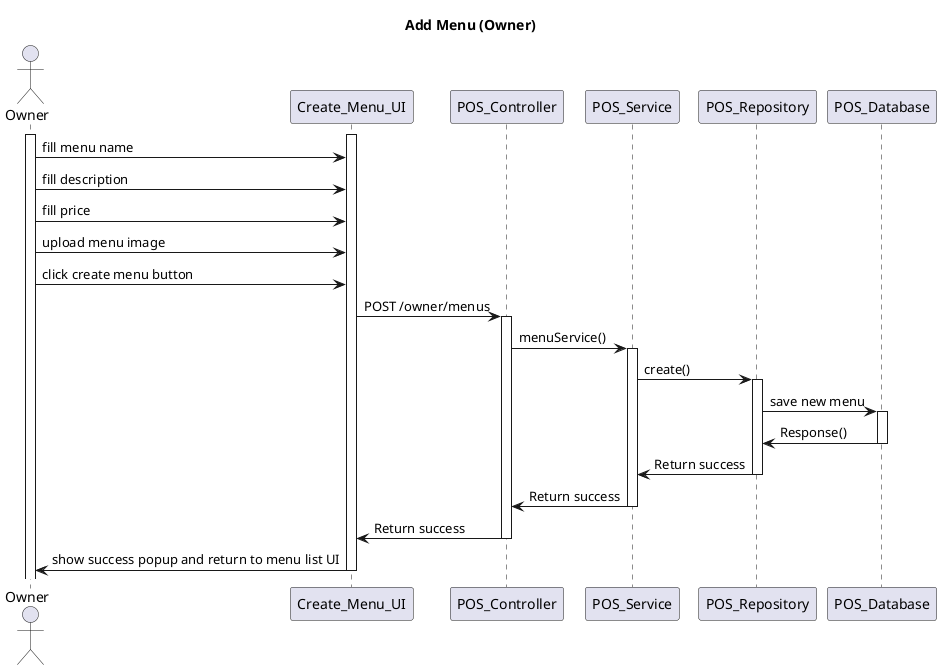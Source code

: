 @startuml login
title Add Menu (Owner)

actor Owner
activate Owner
activate Create_Menu_UI

Owner -> Create_Menu_UI : fill menu name
Owner -> Create_Menu_UI : fill description
Owner -> Create_Menu_UI : fill price
Owner -> Create_Menu_UI : upload menu image
Owner -> Create_Menu_UI : click create menu button

Create_Menu_UI -> POS_Controller :  POST /owner/menus
activate POS_Controller

POS_Controller -> POS_Service : menuService()
activate POS_Service

POS_Service -> POS_Repository : create()
activate POS_Repository

POS_Repository -> POS_Database : save new menu
activate POS_Database

POS_Database -> POS_Repository : Response()
deactivate POS_Database

POS_Repository -> POS_Service : Return success
deactivate POS_Repository

POS_Service -> POS_Controller : Return success
deactivate POS_Service

POS_Controller -> Create_Menu_UI : Return success
deactivate POS_Controller

Create_Menu_UI -> Owner : show success popup and return to menu list UI
deactivate Create_Menu_UI



